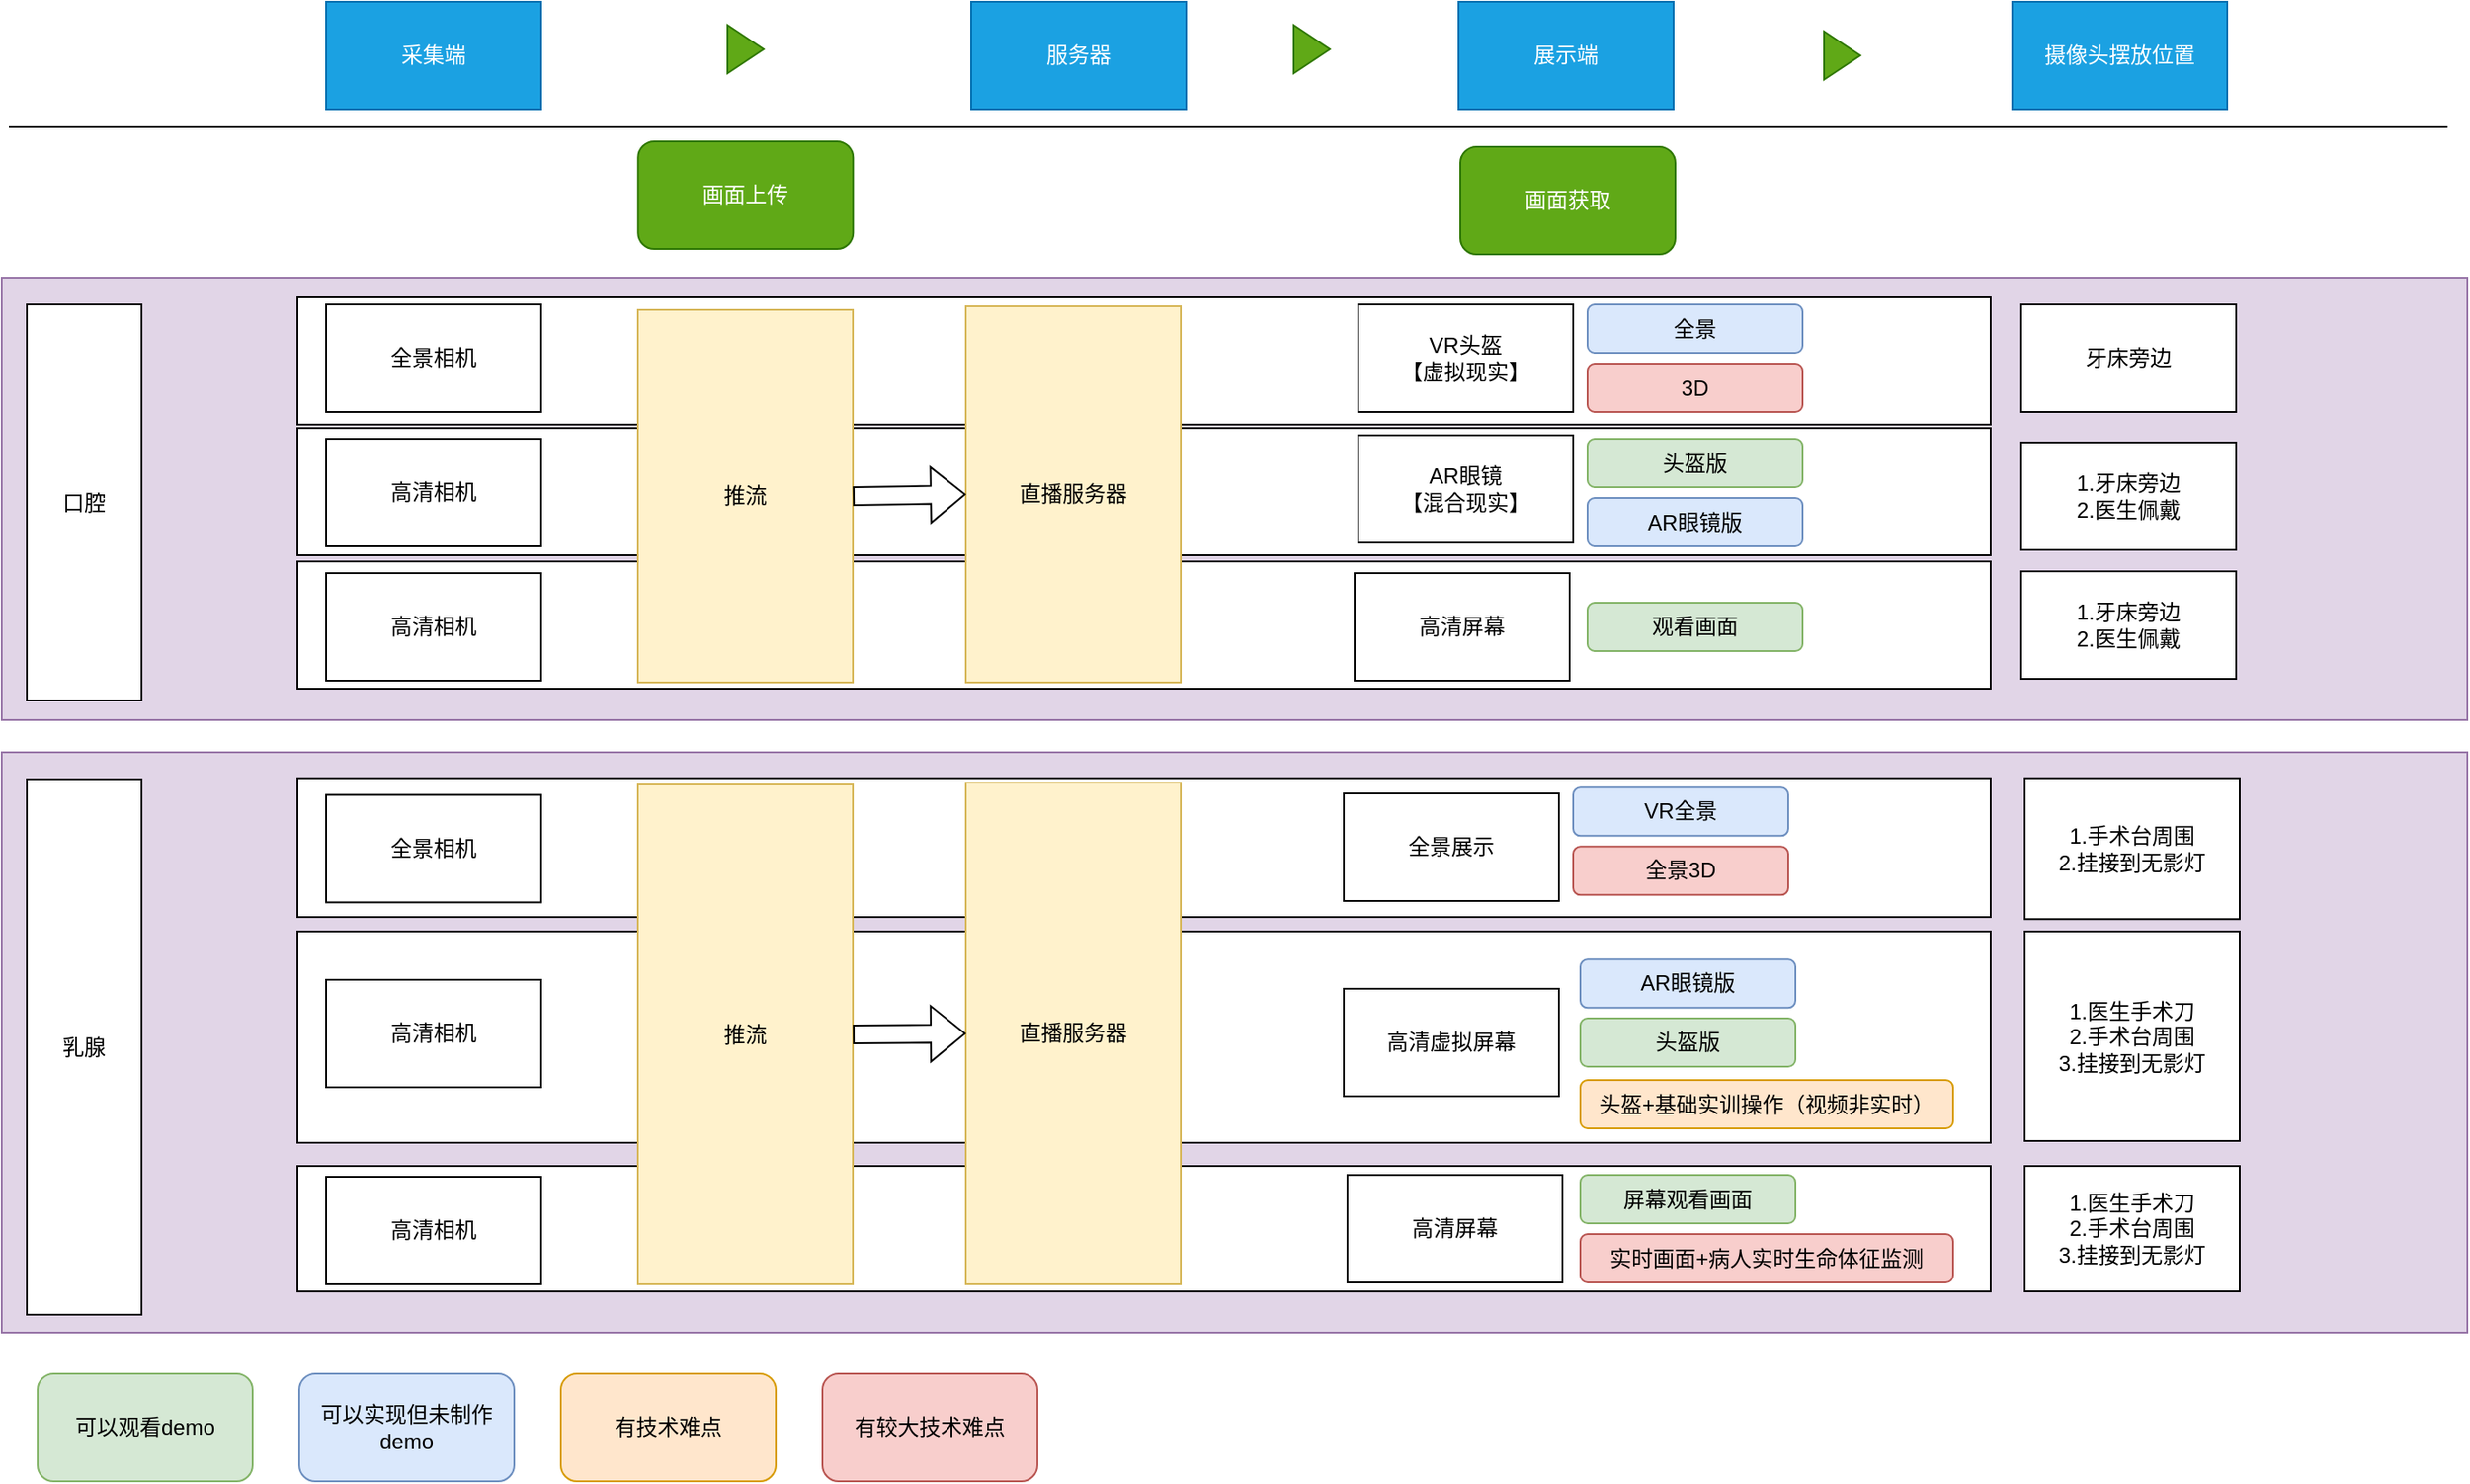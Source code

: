 <mxfile version="21.1.1" type="github">
  <diagram id="exjW6TpwlfhhMM9tGB0L" name="第 1 页">
    <mxGraphModel dx="1434" dy="830" grid="0" gridSize="10" guides="1" tooltips="1" connect="1" arrows="1" fold="1" page="1" pageScale="1" pageWidth="2339" pageHeight="3300" math="0" shadow="0">
      <root>
        <mxCell id="0" />
        <mxCell id="1" parent="0" />
        <mxCell id="dhKK24aEWWIvLG82vy6N-1" value="采集端" style="rounded=0;whiteSpace=wrap;html=1;fillColor=#1ba1e2;fontColor=#ffffff;strokeColor=#006EAF;" parent="1" vertex="1">
          <mxGeometry x="181" y="130" width="120" height="60" as="geometry" />
        </mxCell>
        <mxCell id="dhKK24aEWWIvLG82vy6N-2" value="服务器" style="rounded=0;whiteSpace=wrap;html=1;fillColor=#1ba1e2;fontColor=#ffffff;strokeColor=#006EAF;" parent="1" vertex="1">
          <mxGeometry x="541" y="130" width="120" height="60" as="geometry" />
        </mxCell>
        <mxCell id="dhKK24aEWWIvLG82vy6N-3" value="展示端" style="rounded=0;whiteSpace=wrap;html=1;fillColor=#1ba1e2;fontColor=#ffffff;strokeColor=#006EAF;" parent="1" vertex="1">
          <mxGeometry x="813" y="130" width="120" height="60" as="geometry" />
        </mxCell>
        <mxCell id="dhKK24aEWWIvLG82vy6N-4" value="摄像头摆放位置" style="rounded=0;whiteSpace=wrap;html=1;fillColor=#1ba1e2;fontColor=#ffffff;strokeColor=#006EAF;" parent="1" vertex="1">
          <mxGeometry x="1122" y="130" width="120" height="60" as="geometry" />
        </mxCell>
        <mxCell id="dhKK24aEWWIvLG82vy6N-5" value="" style="rounded=0;whiteSpace=wrap;html=1;fillColor=#e1d5e7;strokeColor=#9673a6;" parent="1" vertex="1">
          <mxGeometry y="284" width="1376" height="247" as="geometry" />
        </mxCell>
        <mxCell id="dhKK24aEWWIvLG82vy6N-36" value="牙床旁边" style="rounded=0;whiteSpace=wrap;html=1;" parent="dhKK24aEWWIvLG82vy6N-5" vertex="1">
          <mxGeometry x="1127" y="15" width="120" height="60" as="geometry" />
        </mxCell>
        <mxCell id="dhKK24aEWWIvLG82vy6N-37" value="1.牙床旁边&lt;br&gt;2.医生佩戴" style="rounded=0;whiteSpace=wrap;html=1;" parent="dhKK24aEWWIvLG82vy6N-5" vertex="1">
          <mxGeometry x="1127" y="92" width="120" height="60" as="geometry" />
        </mxCell>
        <mxCell id="dhKK24aEWWIvLG82vy6N-41" value="1.牙床旁边&lt;br&gt;2.医生佩戴" style="rounded=0;whiteSpace=wrap;html=1;" parent="dhKK24aEWWIvLG82vy6N-5" vertex="1">
          <mxGeometry x="1127" y="164" width="120" height="60" as="geometry" />
        </mxCell>
        <mxCell id="dhKK24aEWWIvLG82vy6N-42" value="" style="rounded=0;whiteSpace=wrap;html=1;" parent="dhKK24aEWWIvLG82vy6N-5" vertex="1">
          <mxGeometry x="165" y="11" width="945" height="71" as="geometry" />
        </mxCell>
        <mxCell id="dhKK24aEWWIvLG82vy6N-43" value="" style="rounded=0;whiteSpace=wrap;html=1;" parent="dhKK24aEWWIvLG82vy6N-5" vertex="1">
          <mxGeometry x="165" y="84" width="945" height="71" as="geometry" />
        </mxCell>
        <mxCell id="dhKK24aEWWIvLG82vy6N-44" value="" style="rounded=0;whiteSpace=wrap;html=1;" parent="dhKK24aEWWIvLG82vy6N-5" vertex="1">
          <mxGeometry x="165" y="158.5" width="945" height="71" as="geometry" />
        </mxCell>
        <mxCell id="dhKK24aEWWIvLG82vy6N-22" value="直播服务器" style="rounded=0;whiteSpace=wrap;html=1;fillColor=#fff2cc;strokeColor=#d6b656;" parent="dhKK24aEWWIvLG82vy6N-5" vertex="1">
          <mxGeometry x="538" y="16" width="120" height="210" as="geometry" />
        </mxCell>
        <mxCell id="dhKK24aEWWIvLG82vy6N-7" value="口腔" style="rounded=0;whiteSpace=wrap;html=1;" parent="1" vertex="1">
          <mxGeometry x="14" y="299" width="64" height="221" as="geometry" />
        </mxCell>
        <mxCell id="dhKK24aEWWIvLG82vy6N-10" value="画面上传" style="rounded=1;whiteSpace=wrap;html=1;fillColor=#60a917;fontColor=#ffffff;strokeColor=#2D7600;" parent="1" vertex="1">
          <mxGeometry x="355.13" y="208" width="120" height="60" as="geometry" />
        </mxCell>
        <mxCell id="dhKK24aEWWIvLG82vy6N-11" value="画面获取" style="rounded=1;whiteSpace=wrap;html=1;fillColor=#60a917;fontColor=#ffffff;strokeColor=#2D7600;" parent="1" vertex="1">
          <mxGeometry x="814" y="211" width="120" height="60" as="geometry" />
        </mxCell>
        <mxCell id="dhKK24aEWWIvLG82vy6N-12" value="" style="endArrow=none;html=1;rounded=0;" parent="1" edge="1">
          <mxGeometry width="50" height="50" relative="1" as="geometry">
            <mxPoint x="4" y="200" as="sourcePoint" />
            <mxPoint x="1365" y="200" as="targetPoint" />
          </mxGeometry>
        </mxCell>
        <mxCell id="dhKK24aEWWIvLG82vy6N-13" value="" style="triangle;whiteSpace=wrap;html=1;fillColor=#60a917;fontColor=#ffffff;strokeColor=#2D7600;" parent="1" vertex="1">
          <mxGeometry x="405" y="143" width="20.25" height="27" as="geometry" />
        </mxCell>
        <mxCell id="dhKK24aEWWIvLG82vy6N-15" value="" style="triangle;whiteSpace=wrap;html=1;fillColor=#60a917;fontColor=#ffffff;strokeColor=#2D7600;" parent="1" vertex="1">
          <mxGeometry x="721" y="143" width="20.25" height="27" as="geometry" />
        </mxCell>
        <mxCell id="dhKK24aEWWIvLG82vy6N-16" value="" style="triangle;whiteSpace=wrap;html=1;fillColor=#60a917;fontColor=#ffffff;strokeColor=#2D7600;" parent="1" vertex="1">
          <mxGeometry x="1017" y="146.5" width="20.25" height="27" as="geometry" />
        </mxCell>
        <mxCell id="dhKK24aEWWIvLG82vy6N-18" value="全景相机" style="rounded=0;whiteSpace=wrap;html=1;" parent="1" vertex="1">
          <mxGeometry x="181" y="299" width="120" height="60" as="geometry" />
        </mxCell>
        <mxCell id="dhKK24aEWWIvLG82vy6N-19" value="高清相机" style="rounded=0;whiteSpace=wrap;html=1;" parent="1" vertex="1">
          <mxGeometry x="181" y="374" width="120" height="60" as="geometry" />
        </mxCell>
        <mxCell id="dhKK24aEWWIvLG82vy6N-20" value="高清相机" style="rounded=0;whiteSpace=wrap;html=1;" parent="1" vertex="1">
          <mxGeometry x="181" y="449" width="120" height="60" as="geometry" />
        </mxCell>
        <mxCell id="dhKK24aEWWIvLG82vy6N-21" value="推流" style="rounded=0;whiteSpace=wrap;html=1;fillColor=#fff2cc;strokeColor=#d6b656;" parent="1" vertex="1">
          <mxGeometry x="355" y="302" width="120" height="208" as="geometry" />
        </mxCell>
        <mxCell id="dhKK24aEWWIvLG82vy6N-23" value="" style="shape=flexArrow;endArrow=classic;html=1;rounded=0;exitX=1;exitY=0.5;exitDx=0;exitDy=0;entryX=0;entryY=0.5;entryDx=0;entryDy=0;" parent="1" source="dhKK24aEWWIvLG82vy6N-21" target="dhKK24aEWWIvLG82vy6N-22" edge="1">
          <mxGeometry width="50" height="50" relative="1" as="geometry">
            <mxPoint x="477" y="438" as="sourcePoint" />
            <mxPoint x="527" y="388" as="targetPoint" />
          </mxGeometry>
        </mxCell>
        <mxCell id="dhKK24aEWWIvLG82vy6N-24" value="VR头盔&lt;br&gt;【虚拟现实】" style="rounded=0;whiteSpace=wrap;html=1;" parent="1" vertex="1">
          <mxGeometry x="757" y="299" width="120" height="60" as="geometry" />
        </mxCell>
        <mxCell id="dhKK24aEWWIvLG82vy6N-27" value="全景" style="rounded=1;whiteSpace=wrap;html=1;fillColor=#dae8fc;strokeColor=#6c8ebf;" parent="1" vertex="1">
          <mxGeometry x="885" y="299" width="120" height="27" as="geometry" />
        </mxCell>
        <mxCell id="dhKK24aEWWIvLG82vy6N-29" value="3D" style="rounded=1;whiteSpace=wrap;html=1;fillColor=#f8cecc;strokeColor=#b85450;" parent="1" vertex="1">
          <mxGeometry x="885" y="332" width="120" height="27" as="geometry" />
        </mxCell>
        <mxCell id="dhKK24aEWWIvLG82vy6N-30" value="AR眼镜&lt;br&gt;【混合现实】" style="rounded=0;whiteSpace=wrap;html=1;" parent="1" vertex="1">
          <mxGeometry x="757" y="372" width="120" height="60" as="geometry" />
        </mxCell>
        <mxCell id="dhKK24aEWWIvLG82vy6N-32" value="头盔版" style="rounded=1;whiteSpace=wrap;html=1;fillColor=#d5e8d4;strokeColor=#82b366;" parent="1" vertex="1">
          <mxGeometry x="885" y="374" width="120" height="27" as="geometry" />
        </mxCell>
        <mxCell id="dhKK24aEWWIvLG82vy6N-33" value="AR眼镜版" style="rounded=1;whiteSpace=wrap;html=1;fillColor=#dae8fc;strokeColor=#6c8ebf;" parent="1" vertex="1">
          <mxGeometry x="885" y="407" width="120" height="27" as="geometry" />
        </mxCell>
        <mxCell id="dhKK24aEWWIvLG82vy6N-34" value="高清屏幕" style="rounded=0;whiteSpace=wrap;html=1;" parent="1" vertex="1">
          <mxGeometry x="755" y="449" width="120" height="60" as="geometry" />
        </mxCell>
        <mxCell id="dhKK24aEWWIvLG82vy6N-35" value="观看画面" style="rounded=1;whiteSpace=wrap;html=1;fillColor=#d5e8d4;strokeColor=#82b366;" parent="1" vertex="1">
          <mxGeometry x="885" y="465.5" width="120" height="27" as="geometry" />
        </mxCell>
        <mxCell id="dhKK24aEWWIvLG82vy6N-45" value="" style="rounded=0;whiteSpace=wrap;html=1;fillColor=#e1d5e7;strokeColor=#9673a6;" parent="1" vertex="1">
          <mxGeometry y="549" width="1376" height="324" as="geometry" />
        </mxCell>
        <mxCell id="dhKK24aEWWIvLG82vy6N-46" value="1.手术台周围&lt;br&gt;2.挂接到无影灯" style="rounded=0;whiteSpace=wrap;html=1;" parent="dhKK24aEWWIvLG82vy6N-45" vertex="1">
          <mxGeometry x="1129" y="14.426" width="120" height="78.704" as="geometry" />
        </mxCell>
        <mxCell id="dhKK24aEWWIvLG82vy6N-47" value="1.医生手术刀&lt;br&gt;2.手术台周围&lt;br&gt;3.挂接到无影灯" style="rounded=0;whiteSpace=wrap;html=1;" parent="dhKK24aEWWIvLG82vy6N-45" vertex="1">
          <mxGeometry x="1129" y="100" width="120" height="117" as="geometry" />
        </mxCell>
        <mxCell id="dhKK24aEWWIvLG82vy6N-49" value="" style="rounded=0;whiteSpace=wrap;html=1;" parent="dhKK24aEWWIvLG82vy6N-45" vertex="1">
          <mxGeometry x="165" y="14.43" width="945" height="77.57" as="geometry" />
        </mxCell>
        <mxCell id="dhKK24aEWWIvLG82vy6N-50" value="" style="rounded=0;whiteSpace=wrap;html=1;" parent="dhKK24aEWWIvLG82vy6N-45" vertex="1">
          <mxGeometry x="165" y="100" width="945" height="118" as="geometry" />
        </mxCell>
        <mxCell id="dhKK24aEWWIvLG82vy6N-51" value="" style="rounded=0;whiteSpace=wrap;html=1;" parent="dhKK24aEWWIvLG82vy6N-45" vertex="1">
          <mxGeometry x="165" y="231" width="945" height="70.04" as="geometry" />
        </mxCell>
        <mxCell id="dhKK24aEWWIvLG82vy6N-52" value="直播服务器" style="rounded=0;whiteSpace=wrap;html=1;fillColor=#fff2cc;strokeColor=#d6b656;" parent="dhKK24aEWWIvLG82vy6N-45" vertex="1">
          <mxGeometry x="538" y="17" width="120" height="280" as="geometry" />
        </mxCell>
        <mxCell id="dhKK24aEWWIvLG82vy6N-56" value="高清相机" style="rounded=0;whiteSpace=wrap;html=1;" parent="dhKK24aEWWIvLG82vy6N-45" vertex="1">
          <mxGeometry x="181" y="237" width="120" height="60" as="geometry" />
        </mxCell>
        <mxCell id="dhKK24aEWWIvLG82vy6N-65" value="高清屏幕" style="rounded=0;whiteSpace=wrap;html=1;" parent="dhKK24aEWWIvLG82vy6N-45" vertex="1">
          <mxGeometry x="751" y="236.02" width="120" height="60" as="geometry" />
        </mxCell>
        <mxCell id="dhKK24aEWWIvLG82vy6N-66" value="屏幕观看画面" style="rounded=1;whiteSpace=wrap;html=1;fillColor=#d5e8d4;strokeColor=#82b366;" parent="dhKK24aEWWIvLG82vy6N-45" vertex="1">
          <mxGeometry x="881" y="236.02" width="120" height="27" as="geometry" />
        </mxCell>
        <mxCell id="dhKK24aEWWIvLG82vy6N-55" value="高清相机" style="rounded=0;whiteSpace=wrap;html=1;" parent="dhKK24aEWWIvLG82vy6N-45" vertex="1">
          <mxGeometry x="181" y="127" width="120" height="60" as="geometry" />
        </mxCell>
        <mxCell id="dhKK24aEWWIvLG82vy6N-62" value="高清虚拟屏幕" style="rounded=0;whiteSpace=wrap;html=1;" parent="dhKK24aEWWIvLG82vy6N-45" vertex="1">
          <mxGeometry x="749" y="132" width="120" height="60" as="geometry" />
        </mxCell>
        <mxCell id="dhKK24aEWWIvLG82vy6N-63" value="头盔版" style="rounded=1;whiteSpace=wrap;html=1;fillColor=#d5e8d4;strokeColor=#82b366;" parent="dhKK24aEWWIvLG82vy6N-45" vertex="1">
          <mxGeometry x="881" y="148.5" width="120" height="27" as="geometry" />
        </mxCell>
        <mxCell id="dhKK24aEWWIvLG82vy6N-64" value="AR眼镜版" style="rounded=1;whiteSpace=wrap;html=1;fillColor=#dae8fc;strokeColor=#6c8ebf;" parent="dhKK24aEWWIvLG82vy6N-45" vertex="1">
          <mxGeometry x="881" y="115.65" width="120" height="27" as="geometry" />
        </mxCell>
        <mxCell id="dhKK24aEWWIvLG82vy6N-67" value="1.医生手术刀&lt;br&gt;2.手术台周围&lt;br&gt;3.挂接到无影灯" style="rounded=0;whiteSpace=wrap;html=1;" parent="dhKK24aEWWIvLG82vy6N-45" vertex="1">
          <mxGeometry x="1129" y="231" width="120" height="70" as="geometry" />
        </mxCell>
        <mxCell id="dhKK24aEWWIvLG82vy6N-59" value="全景展示" style="rounded=0;whiteSpace=wrap;html=1;" parent="dhKK24aEWWIvLG82vy6N-45" vertex="1">
          <mxGeometry x="749" y="23.0" width="120" height="60" as="geometry" />
        </mxCell>
        <mxCell id="dhKK24aEWWIvLG82vy6N-61" value="全景3D" style="rounded=1;whiteSpace=wrap;html=1;fillColor=#f8cecc;strokeColor=#b85450;" parent="dhKK24aEWWIvLG82vy6N-45" vertex="1">
          <mxGeometry x="877" y="52.68" width="120" height="27" as="geometry" />
        </mxCell>
        <mxCell id="dhKK24aEWWIvLG82vy6N-60" value="VR全景" style="rounded=1;whiteSpace=wrap;html=1;fillColor=#dae8fc;strokeColor=#6c8ebf;" parent="dhKK24aEWWIvLG82vy6N-45" vertex="1">
          <mxGeometry x="877" y="19.68" width="120" height="27" as="geometry" />
        </mxCell>
        <mxCell id="dhKK24aEWWIvLG82vy6N-54" value="全景相机" style="rounded=0;whiteSpace=wrap;html=1;" parent="dhKK24aEWWIvLG82vy6N-45" vertex="1">
          <mxGeometry x="181" y="23.78" width="120" height="60" as="geometry" />
        </mxCell>
        <mxCell id="dhKK24aEWWIvLG82vy6N-69" value="头盔+基础实训操作（视频非实时）" style="rounded=1;whiteSpace=wrap;html=1;fillColor=#ffe6cc;strokeColor=#d79b00;" parent="dhKK24aEWWIvLG82vy6N-45" vertex="1">
          <mxGeometry x="881" y="183" width="208" height="27" as="geometry" />
        </mxCell>
        <mxCell id="1kZsWb9nxNqSr37uVQKi-1" value="实时画面+病人实时生命体征监测" style="rounded=1;whiteSpace=wrap;html=1;fillColor=#f8cecc;strokeColor=#b85450;" vertex="1" parent="dhKK24aEWWIvLG82vy6N-45">
          <mxGeometry x="881" y="269.02" width="208" height="27" as="geometry" />
        </mxCell>
        <mxCell id="dhKK24aEWWIvLG82vy6N-53" value="乳腺" style="rounded=0;whiteSpace=wrap;html=1;" parent="1" vertex="1">
          <mxGeometry x="14" y="564" width="64" height="299" as="geometry" />
        </mxCell>
        <mxCell id="dhKK24aEWWIvLG82vy6N-57" value="推流" style="rounded=0;whiteSpace=wrap;html=1;fillColor=#fff2cc;strokeColor=#d6b656;" parent="1" vertex="1">
          <mxGeometry x="355" y="567" width="120" height="279" as="geometry" />
        </mxCell>
        <mxCell id="dhKK24aEWWIvLG82vy6N-58" value="" style="shape=flexArrow;endArrow=classic;html=1;rounded=0;exitX=1;exitY=0.5;exitDx=0;exitDy=0;entryX=0;entryY=0.5;entryDx=0;entryDy=0;" parent="1" source="dhKK24aEWWIvLG82vy6N-57" target="dhKK24aEWWIvLG82vy6N-52" edge="1">
          <mxGeometry width="50" height="50" relative="1" as="geometry">
            <mxPoint x="477" y="703" as="sourcePoint" />
            <mxPoint x="527" y="653" as="targetPoint" />
          </mxGeometry>
        </mxCell>
        <mxCell id="1kZsWb9nxNqSr37uVQKi-2" value="可以观看demo" style="rounded=1;whiteSpace=wrap;html=1;fillColor=#d5e8d4;strokeColor=#82b366;" vertex="1" parent="1">
          <mxGeometry x="20" y="896" width="120" height="60" as="geometry" />
        </mxCell>
        <mxCell id="1kZsWb9nxNqSr37uVQKi-3" value="可以实现但未制作demo" style="rounded=1;whiteSpace=wrap;html=1;fillColor=#dae8fc;strokeColor=#6c8ebf;" vertex="1" parent="1">
          <mxGeometry x="166" y="896" width="120" height="60" as="geometry" />
        </mxCell>
        <mxCell id="1kZsWb9nxNqSr37uVQKi-4" value="有技术难点" style="rounded=1;whiteSpace=wrap;html=1;fillColor=#ffe6cc;strokeColor=#d79b00;" vertex="1" parent="1">
          <mxGeometry x="312" y="896" width="120" height="60" as="geometry" />
        </mxCell>
        <mxCell id="1kZsWb9nxNqSr37uVQKi-5" value="有较大技术难点" style="rounded=1;whiteSpace=wrap;html=1;fillColor=#f8cecc;strokeColor=#b85450;" vertex="1" parent="1">
          <mxGeometry x="458" y="896" width="120" height="60" as="geometry" />
        </mxCell>
      </root>
    </mxGraphModel>
  </diagram>
</mxfile>
